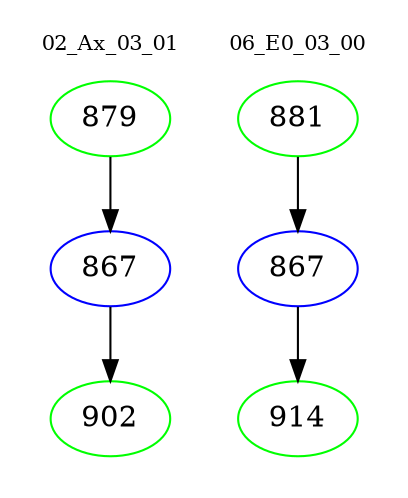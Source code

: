 digraph{
subgraph cluster_0 {
color = white
label = "02_Ax_03_01";
fontsize=10;
T0_879 [label="879", color="green"]
T0_879 -> T0_867 [color="black"]
T0_867 [label="867", color="blue"]
T0_867 -> T0_902 [color="black"]
T0_902 [label="902", color="green"]
}
subgraph cluster_1 {
color = white
label = "06_E0_03_00";
fontsize=10;
T1_881 [label="881", color="green"]
T1_881 -> T1_867 [color="black"]
T1_867 [label="867", color="blue"]
T1_867 -> T1_914 [color="black"]
T1_914 [label="914", color="green"]
}
}
